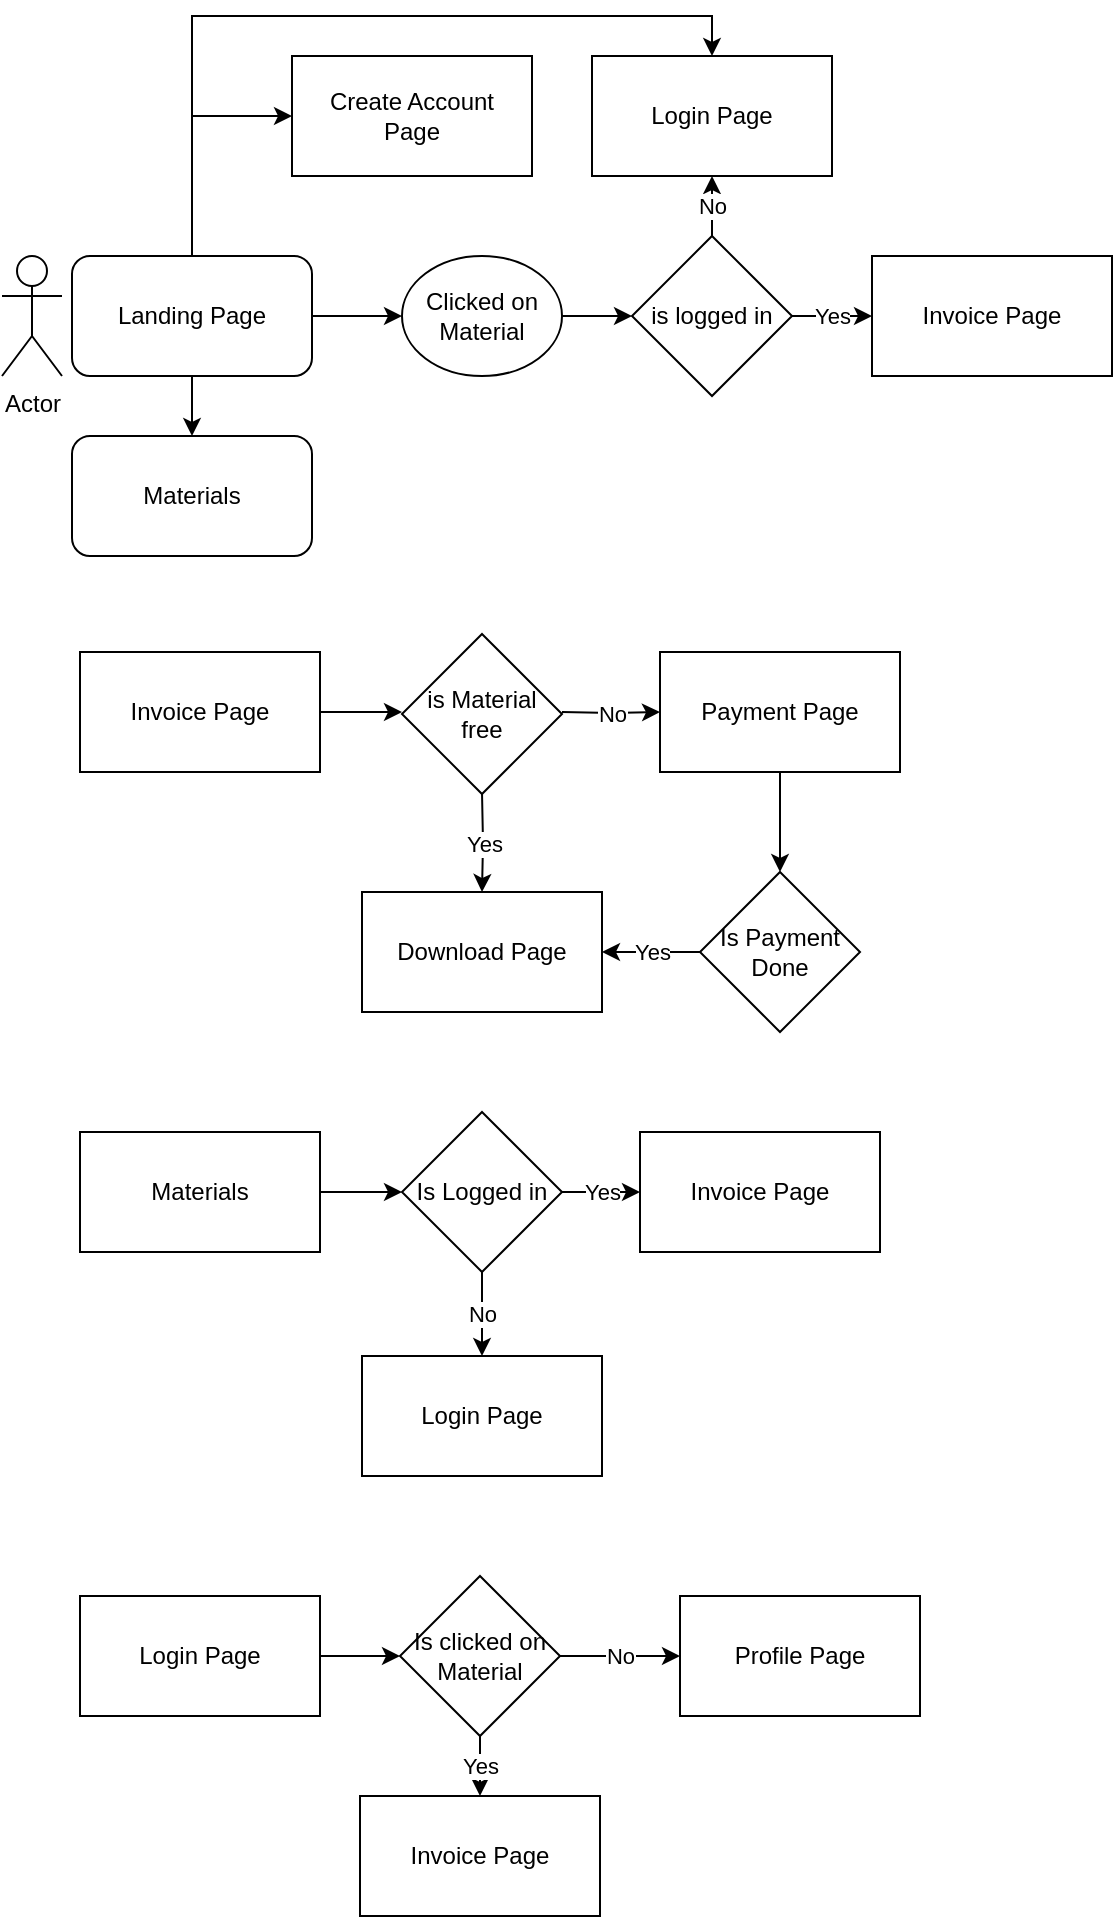 <mxfile version="21.1.8" type="device">
  <diagram name="Page-1" id="EYxxz-6mwcbR-wl1NnQr">
    <mxGraphModel dx="756" dy="459" grid="1" gridSize="10" guides="1" tooltips="1" connect="1" arrows="1" fold="1" page="1" pageScale="1" pageWidth="850" pageHeight="1100" math="0" shadow="0">
      <root>
        <mxCell id="0" />
        <mxCell id="1" parent="0" />
        <mxCell id="f1IUb5mPvyYK8uq6sLnq-1" value="Actor" style="shape=umlActor;verticalLabelPosition=bottom;verticalAlign=top;html=1;outlineConnect=0;" parent="1" vertex="1">
          <mxGeometry x="31" y="150" width="30" height="60" as="geometry" />
        </mxCell>
        <mxCell id="f1IUb5mPvyYK8uq6sLnq-4" value="" style="edgeStyle=orthogonalEdgeStyle;rounded=0;orthogonalLoop=1;jettySize=auto;html=1;" parent="1" source="f1IUb5mPvyYK8uq6sLnq-2" target="f1IUb5mPvyYK8uq6sLnq-3" edge="1">
          <mxGeometry relative="1" as="geometry" />
        </mxCell>
        <mxCell id="f1IUb5mPvyYK8uq6sLnq-29" style="edgeStyle=orthogonalEdgeStyle;rounded=0;orthogonalLoop=1;jettySize=auto;html=1;exitX=0.5;exitY=0;exitDx=0;exitDy=0;entryX=0;entryY=0.5;entryDx=0;entryDy=0;" parent="1" source="f1IUb5mPvyYK8uq6sLnq-2" target="f1IUb5mPvyYK8uq6sLnq-24" edge="1">
          <mxGeometry relative="1" as="geometry" />
        </mxCell>
        <mxCell id="f1IUb5mPvyYK8uq6sLnq-47" value="" style="edgeStyle=orthogonalEdgeStyle;rounded=0;orthogonalLoop=1;jettySize=auto;html=1;" parent="1" source="f1IUb5mPvyYK8uq6sLnq-2" target="f1IUb5mPvyYK8uq6sLnq-46" edge="1">
          <mxGeometry relative="1" as="geometry" />
        </mxCell>
        <mxCell id="vCtAhTr6p47FyQ7m1rUz-1" style="edgeStyle=orthogonalEdgeStyle;rounded=0;orthogonalLoop=1;jettySize=auto;html=1;entryX=0.5;entryY=0;entryDx=0;entryDy=0;" edge="1" parent="1" source="f1IUb5mPvyYK8uq6sLnq-2" target="f1IUb5mPvyYK8uq6sLnq-22">
          <mxGeometry relative="1" as="geometry">
            <Array as="points">
              <mxPoint x="126" y="30" />
              <mxPoint x="386" y="30" />
            </Array>
          </mxGeometry>
        </mxCell>
        <mxCell id="f1IUb5mPvyYK8uq6sLnq-2" value="Landing Page" style="rounded=1;whiteSpace=wrap;html=1;" parent="1" vertex="1">
          <mxGeometry x="66" y="150" width="120" height="60" as="geometry" />
        </mxCell>
        <mxCell id="f1IUb5mPvyYK8uq6sLnq-6" value="" style="edgeStyle=orthogonalEdgeStyle;rounded=0;orthogonalLoop=1;jettySize=auto;html=1;" parent="1" source="f1IUb5mPvyYK8uq6sLnq-3" target="f1IUb5mPvyYK8uq6sLnq-5" edge="1">
          <mxGeometry relative="1" as="geometry" />
        </mxCell>
        <mxCell id="f1IUb5mPvyYK8uq6sLnq-3" value="Clicked on Material" style="ellipse;whiteSpace=wrap;html=1;" parent="1" vertex="1">
          <mxGeometry x="231" y="150" width="80" height="60" as="geometry" />
        </mxCell>
        <mxCell id="f1IUb5mPvyYK8uq6sLnq-10" value="Yes" style="edgeStyle=orthogonalEdgeStyle;rounded=0;orthogonalLoop=1;jettySize=auto;html=1;" parent="1" source="f1IUb5mPvyYK8uq6sLnq-5" target="f1IUb5mPvyYK8uq6sLnq-9" edge="1">
          <mxGeometry relative="1" as="geometry" />
        </mxCell>
        <mxCell id="f1IUb5mPvyYK8uq6sLnq-23" value="No" style="edgeStyle=orthogonalEdgeStyle;rounded=0;orthogonalLoop=1;jettySize=auto;html=1;" parent="1" source="f1IUb5mPvyYK8uq6sLnq-5" target="f1IUb5mPvyYK8uq6sLnq-22" edge="1">
          <mxGeometry relative="1" as="geometry" />
        </mxCell>
        <mxCell id="f1IUb5mPvyYK8uq6sLnq-5" value="is logged in" style="rhombus;whiteSpace=wrap;html=1;" parent="1" vertex="1">
          <mxGeometry x="346" y="140" width="80" height="80" as="geometry" />
        </mxCell>
        <mxCell id="f1IUb5mPvyYK8uq6sLnq-9" value="Invoice Page" style="whiteSpace=wrap;html=1;" parent="1" vertex="1">
          <mxGeometry x="466" y="150" width="120" height="60" as="geometry" />
        </mxCell>
        <mxCell id="f1IUb5mPvyYK8uq6sLnq-22" value="Login Page" style="whiteSpace=wrap;html=1;" parent="1" vertex="1">
          <mxGeometry x="326" y="50" width="120" height="60" as="geometry" />
        </mxCell>
        <mxCell id="f1IUb5mPvyYK8uq6sLnq-24" value="Create Account &lt;br&gt;Page" style="whiteSpace=wrap;html=1;" parent="1" vertex="1">
          <mxGeometry x="176" y="50" width="120" height="60" as="geometry" />
        </mxCell>
        <mxCell id="f1IUb5mPvyYK8uq6sLnq-46" value="Materials" style="whiteSpace=wrap;html=1;rounded=1;" parent="1" vertex="1">
          <mxGeometry x="66" y="240" width="120" height="60" as="geometry" />
        </mxCell>
        <mxCell id="f1IUb5mPvyYK8uq6sLnq-59" value="" style="edgeStyle=orthogonalEdgeStyle;rounded=0;orthogonalLoop=1;jettySize=auto;html=1;" parent="1" source="f1IUb5mPvyYK8uq6sLnq-50" edge="1">
          <mxGeometry relative="1" as="geometry">
            <mxPoint x="231" y="378" as="targetPoint" />
          </mxGeometry>
        </mxCell>
        <mxCell id="f1IUb5mPvyYK8uq6sLnq-50" value="Invoice Page" style="rounded=0;whiteSpace=wrap;html=1;" parent="1" vertex="1">
          <mxGeometry x="70" y="348" width="120" height="60" as="geometry" />
        </mxCell>
        <mxCell id="f1IUb5mPvyYK8uq6sLnq-51" value="Yes" style="edgeStyle=orthogonalEdgeStyle;rounded=0;orthogonalLoop=1;jettySize=auto;html=1;" parent="1" target="f1IUb5mPvyYK8uq6sLnq-54" edge="1">
          <mxGeometry relative="1" as="geometry">
            <mxPoint x="271" y="418" as="sourcePoint" />
          </mxGeometry>
        </mxCell>
        <mxCell id="f1IUb5mPvyYK8uq6sLnq-52" value="No" style="edgeStyle=orthogonalEdgeStyle;rounded=0;orthogonalLoop=1;jettySize=auto;html=1;" parent="1" target="f1IUb5mPvyYK8uq6sLnq-56" edge="1">
          <mxGeometry relative="1" as="geometry">
            <mxPoint x="311" y="378" as="sourcePoint" />
          </mxGeometry>
        </mxCell>
        <mxCell id="f1IUb5mPvyYK8uq6sLnq-53" value="is Material&lt;br&gt;free" style="rhombus;whiteSpace=wrap;html=1;" parent="1" vertex="1">
          <mxGeometry x="231" y="339" width="80" height="80" as="geometry" />
        </mxCell>
        <mxCell id="f1IUb5mPvyYK8uq6sLnq-54" value="Download Page" style="whiteSpace=wrap;html=1;" parent="1" vertex="1">
          <mxGeometry x="211" y="468" width="120" height="60" as="geometry" />
        </mxCell>
        <mxCell id="f1IUb5mPvyYK8uq6sLnq-55" value="" style="edgeStyle=orthogonalEdgeStyle;rounded=0;orthogonalLoop=1;jettySize=auto;html=1;" parent="1" source="f1IUb5mPvyYK8uq6sLnq-56" target="f1IUb5mPvyYK8uq6sLnq-58" edge="1">
          <mxGeometry relative="1" as="geometry" />
        </mxCell>
        <mxCell id="f1IUb5mPvyYK8uq6sLnq-56" value="Payment Page" style="whiteSpace=wrap;html=1;" parent="1" vertex="1">
          <mxGeometry x="360" y="348" width="120" height="60" as="geometry" />
        </mxCell>
        <mxCell id="f1IUb5mPvyYK8uq6sLnq-57" value="Yes" style="edgeStyle=orthogonalEdgeStyle;rounded=0;orthogonalLoop=1;jettySize=auto;html=1;" parent="1" source="f1IUb5mPvyYK8uq6sLnq-58" target="f1IUb5mPvyYK8uq6sLnq-54" edge="1">
          <mxGeometry relative="1" as="geometry" />
        </mxCell>
        <mxCell id="f1IUb5mPvyYK8uq6sLnq-58" value="Is Payment Done" style="rhombus;whiteSpace=wrap;html=1;" parent="1" vertex="1">
          <mxGeometry x="380" y="458" width="80" height="80" as="geometry" />
        </mxCell>
        <mxCell id="f1IUb5mPvyYK8uq6sLnq-64" value="" style="edgeStyle=orthogonalEdgeStyle;rounded=0;orthogonalLoop=1;jettySize=auto;html=1;" parent="1" source="f1IUb5mPvyYK8uq6sLnq-60" target="f1IUb5mPvyYK8uq6sLnq-63" edge="1">
          <mxGeometry relative="1" as="geometry" />
        </mxCell>
        <mxCell id="f1IUb5mPvyYK8uq6sLnq-60" value="Materials" style="rounded=0;whiteSpace=wrap;html=1;" parent="1" vertex="1">
          <mxGeometry x="70" y="588" width="120" height="60" as="geometry" />
        </mxCell>
        <mxCell id="f1IUb5mPvyYK8uq6sLnq-61" value="Invoice Page" style="whiteSpace=wrap;html=1;rounded=0;" parent="1" vertex="1">
          <mxGeometry x="350" y="588" width="120" height="60" as="geometry" />
        </mxCell>
        <mxCell id="f1IUb5mPvyYK8uq6sLnq-65" value="Yes" style="edgeStyle=orthogonalEdgeStyle;rounded=0;orthogonalLoop=1;jettySize=auto;html=1;" parent="1" source="f1IUb5mPvyYK8uq6sLnq-63" target="f1IUb5mPvyYK8uq6sLnq-61" edge="1">
          <mxGeometry relative="1" as="geometry" />
        </mxCell>
        <mxCell id="f1IUb5mPvyYK8uq6sLnq-67" value="No" style="edgeStyle=orthogonalEdgeStyle;rounded=0;orthogonalLoop=1;jettySize=auto;html=1;" parent="1" source="f1IUb5mPvyYK8uq6sLnq-63" target="f1IUb5mPvyYK8uq6sLnq-66" edge="1">
          <mxGeometry relative="1" as="geometry" />
        </mxCell>
        <mxCell id="f1IUb5mPvyYK8uq6sLnq-63" value="Is Logged in" style="rhombus;whiteSpace=wrap;html=1;rounded=0;" parent="1" vertex="1">
          <mxGeometry x="231" y="578" width="80" height="80" as="geometry" />
        </mxCell>
        <mxCell id="f1IUb5mPvyYK8uq6sLnq-66" value="Login Page" style="whiteSpace=wrap;html=1;rounded=0;" parent="1" vertex="1">
          <mxGeometry x="211" y="700" width="120" height="60" as="geometry" />
        </mxCell>
        <mxCell id="f1IUb5mPvyYK8uq6sLnq-68" value="Invoice Page" style="whiteSpace=wrap;html=1;" parent="1" vertex="1">
          <mxGeometry x="210" y="920" width="120" height="60" as="geometry" />
        </mxCell>
        <mxCell id="f1IUb5mPvyYK8uq6sLnq-69" value="" style="edgeStyle=orthogonalEdgeStyle;rounded=0;orthogonalLoop=1;jettySize=auto;html=1;" parent="1" source="f1IUb5mPvyYK8uq6sLnq-70" target="f1IUb5mPvyYK8uq6sLnq-73" edge="1">
          <mxGeometry relative="1" as="geometry" />
        </mxCell>
        <mxCell id="f1IUb5mPvyYK8uq6sLnq-70" value="Login Page" style="whiteSpace=wrap;html=1;" parent="1" vertex="1">
          <mxGeometry x="70" y="820" width="120" height="60" as="geometry" />
        </mxCell>
        <mxCell id="f1IUb5mPvyYK8uq6sLnq-71" value="Yes" style="edgeStyle=orthogonalEdgeStyle;rounded=0;orthogonalLoop=1;jettySize=auto;html=1;" parent="1" source="f1IUb5mPvyYK8uq6sLnq-73" target="f1IUb5mPvyYK8uq6sLnq-68" edge="1">
          <mxGeometry relative="1" as="geometry" />
        </mxCell>
        <mxCell id="f1IUb5mPvyYK8uq6sLnq-72" value="No" style="edgeStyle=orthogonalEdgeStyle;rounded=0;orthogonalLoop=1;jettySize=auto;html=1;" parent="1" source="f1IUb5mPvyYK8uq6sLnq-73" target="f1IUb5mPvyYK8uq6sLnq-74" edge="1">
          <mxGeometry relative="1" as="geometry" />
        </mxCell>
        <mxCell id="f1IUb5mPvyYK8uq6sLnq-73" value="Is clicked on Material" style="rhombus;whiteSpace=wrap;html=1;" parent="1" vertex="1">
          <mxGeometry x="230" y="810" width="80" height="80" as="geometry" />
        </mxCell>
        <mxCell id="f1IUb5mPvyYK8uq6sLnq-74" value="Profile Page" style="whiteSpace=wrap;html=1;" parent="1" vertex="1">
          <mxGeometry x="370" y="820" width="120" height="60" as="geometry" />
        </mxCell>
      </root>
    </mxGraphModel>
  </diagram>
</mxfile>
